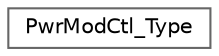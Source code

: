 digraph "Graphical Class Hierarchy"
{
 // LATEX_PDF_SIZE
  bgcolor="transparent";
  edge [fontname=Helvetica,fontsize=10,labelfontname=Helvetica,labelfontsize=10];
  node [fontname=Helvetica,fontsize=10,shape=box,height=0.2,width=0.4];
  rankdir="LR";
  Node0 [id="Node000000",label="PwrModCtl_Type",height=0.2,width=0.4,color="grey40", fillcolor="white", style="filled",URL="$struct_pwr_mod_ctl___type.html",tooltip="Structure type to access the Power Mode Control Registers (PWRMODCTL)."];
}
